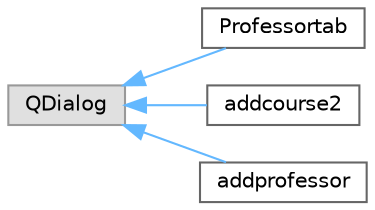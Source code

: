 digraph "Graphical Class Hierarchy"
{
 // LATEX_PDF_SIZE
  bgcolor="transparent";
  edge [fontname=Helvetica,fontsize=10,labelfontname=Helvetica,labelfontsize=10];
  node [fontname=Helvetica,fontsize=10,shape=box,height=0.2,width=0.4];
  rankdir="LR";
  Node0 [label="QDialog",height=0.2,width=0.4,color="grey60", fillcolor="#E0E0E0", style="filled",tooltip=" "];
  Node0 -> Node1 [dir="back",color="steelblue1",style="solid"];
  Node1 [label="Professortab",height=0.2,width=0.4,color="grey40", fillcolor="white", style="filled",URL="$class_professortab.html",tooltip=" "];
  Node0 -> Node2 [dir="back",color="steelblue1",style="solid"];
  Node2 [label="addcourse2",height=0.2,width=0.4,color="grey40", fillcolor="white", style="filled",URL="$classaddcourse2.html",tooltip=" "];
  Node0 -> Node3 [dir="back",color="steelblue1",style="solid"];
  Node3 [label="addprofessor",height=0.2,width=0.4,color="grey40", fillcolor="white", style="filled",URL="$classaddprofessor.html",tooltip=" "];
}
